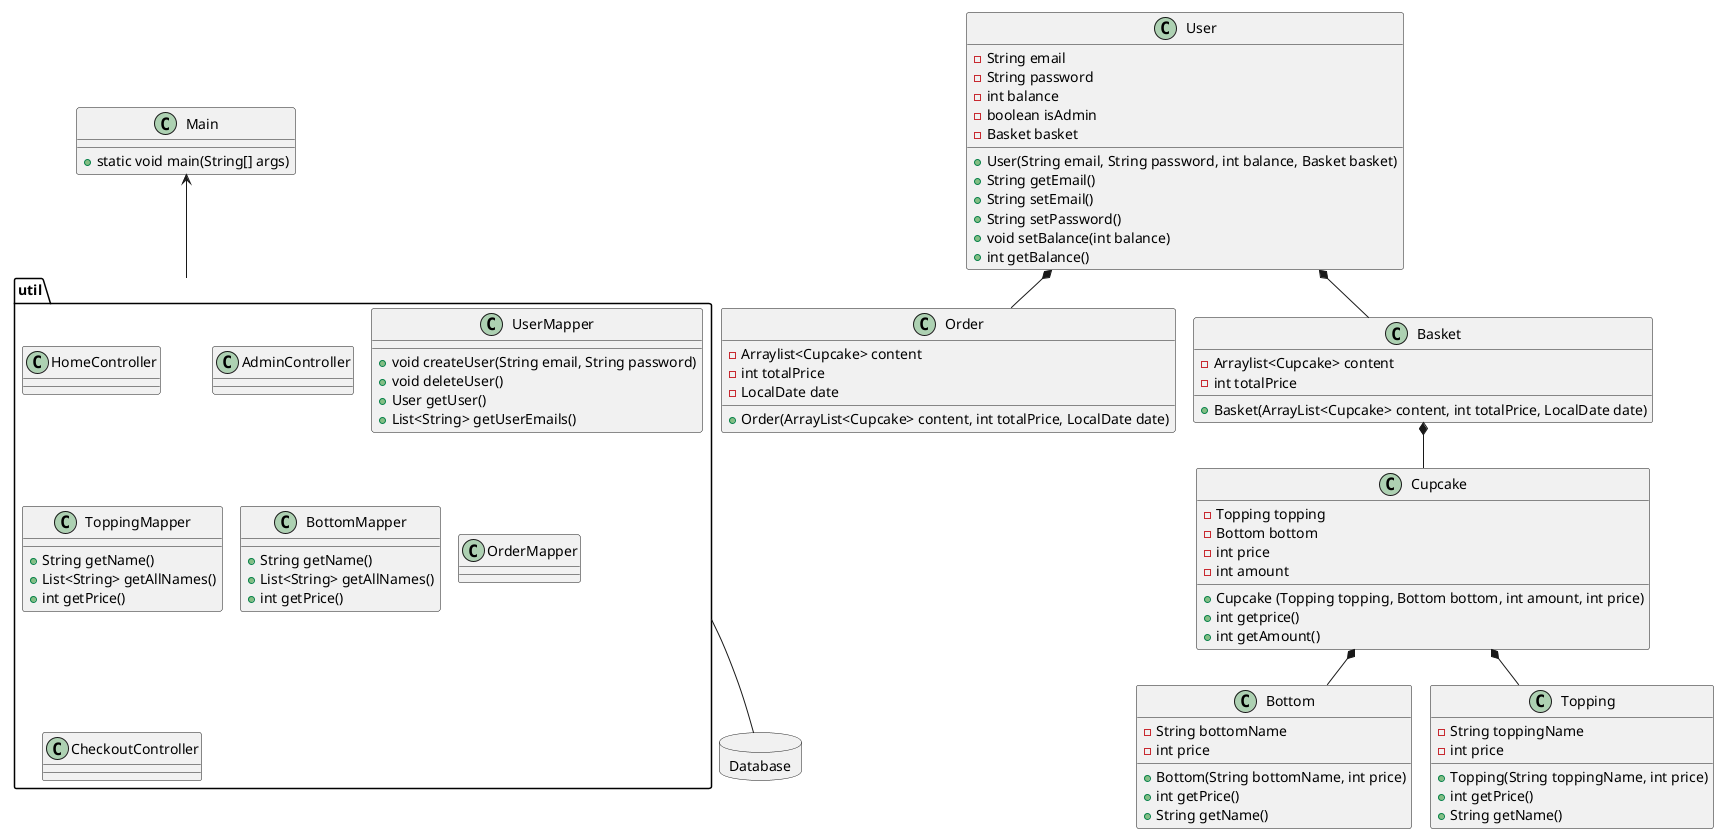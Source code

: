 @startuml

!pragma layout smetana

class Main{
   +static void main(String[] args)
}

database Database{
}

class Cupcake{
-Topping topping
-Bottom bottom
-int price
-int amount
+Cupcake (Topping topping, Bottom bottom, int amount, int price)
+int getprice()
+int getAmount()
}

class Bottom{
-String bottomName
-int price
+Bottom(String bottomName, int price)
+int getPrice()
+String getName()
}

class Topping{
-String toppingName
-int price
+Topping(String toppingName, int price)
+int getPrice()
+String getName()
}

class User{
-String email
-String password
-int balance
-boolean isAdmin
-Basket basket
+User(String email, String password, int balance, Basket basket)
+String getEmail()
+String setEmail()
+String setPassword()
+void setBalance(int balance)
+int getBalance()
}

class Order{
-Arraylist<Cupcake> content
-int totalPrice
-LocalDate date
+Order(ArrayList<Cupcake> content, int totalPrice, LocalDate date)
}

class Basket{
-Arraylist<Cupcake> content
-int totalPrice
+Basket(ArrayList<Cupcake> content, int totalPrice, LocalDate date)
}

package "util"{
class HomeController{

}
class AdminController{

}
class UserMapper{
+ void createUser(String email, String password)
+ void deleteUser()
+ User getUser()
+ List<String> getUserEmails()
}
class ToppingMapper{
+ String getName()
+ List<String> getAllNames()
+ int getPrice()
}
class BottomMapper{
+ String getName()
+ List<String> getAllNames()
+ int getPrice()
}
class OrderMapper{

}
class HomeController{

}
class CheckoutController{
}
}

Cupcake *-- Bottom
Cupcake *-- Topping
Basket *-- Cupcake
User *-- Basket
User *-- Order
util --- Database
Main <-- util


@enduml